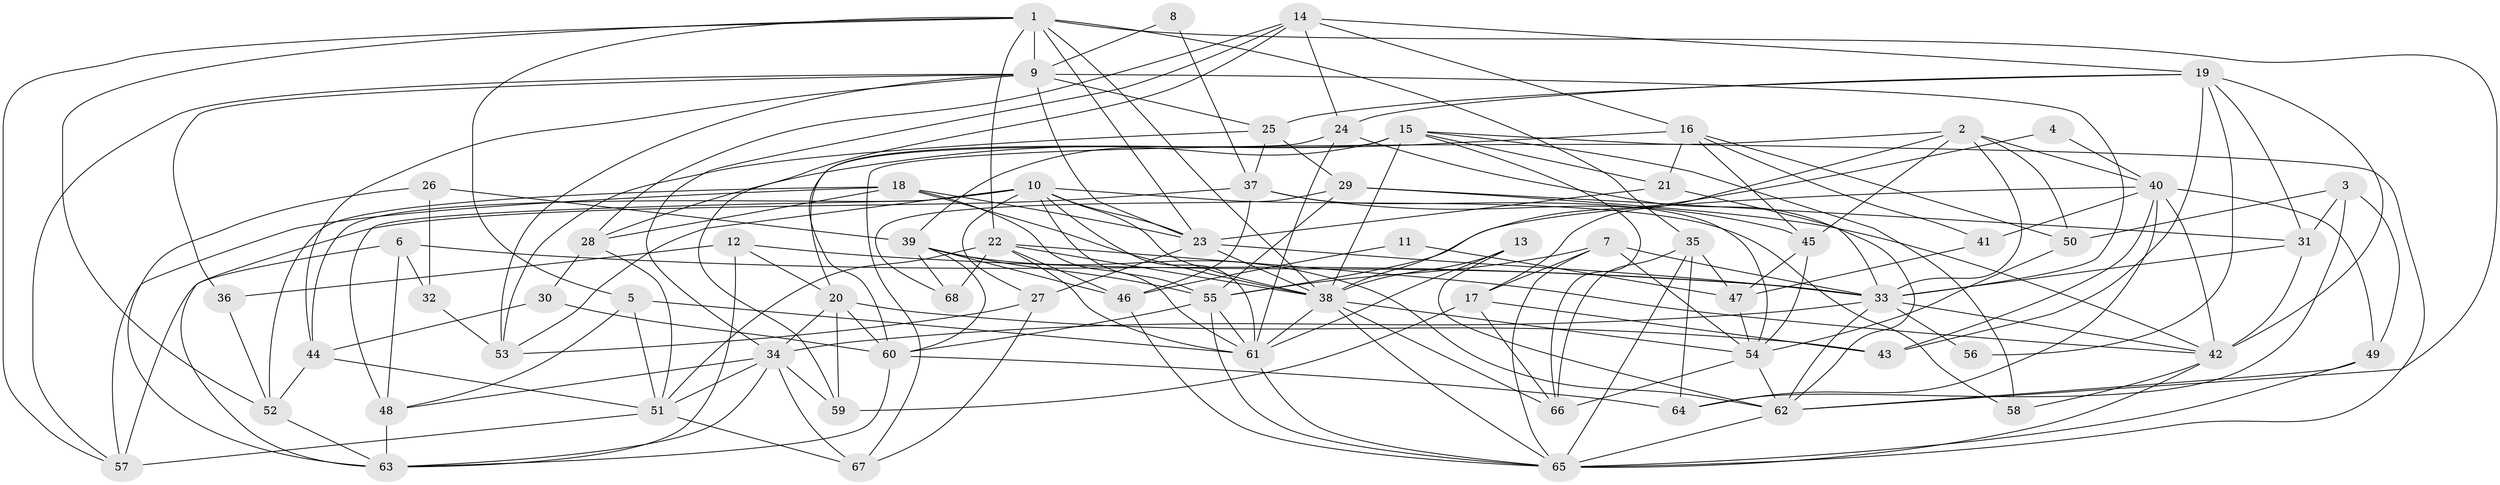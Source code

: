 // original degree distribution, {3: 0.27205882352941174, 4: 0.25, 8: 0.014705882352941176, 6: 0.09558823529411764, 5: 0.18382352941176472, 2: 0.14705882352941177, 7: 0.029411764705882353, 10: 0.007352941176470588}
// Generated by graph-tools (version 1.1) at 2025/37/03/04/25 23:37:02]
// undirected, 68 vertices, 188 edges
graph export_dot {
  node [color=gray90,style=filled];
  1;
  2;
  3;
  4;
  5;
  6;
  7;
  8;
  9;
  10;
  11;
  12;
  13;
  14;
  15;
  16;
  17;
  18;
  19;
  20;
  21;
  22;
  23;
  24;
  25;
  26;
  27;
  28;
  29;
  30;
  31;
  32;
  33;
  34;
  35;
  36;
  37;
  38;
  39;
  40;
  41;
  42;
  43;
  44;
  45;
  46;
  47;
  48;
  49;
  50;
  51;
  52;
  53;
  54;
  55;
  56;
  57;
  58;
  59;
  60;
  61;
  62;
  63;
  64;
  65;
  66;
  67;
  68;
  1 -- 5 [weight=1.0];
  1 -- 9 [weight=1.0];
  1 -- 22 [weight=1.0];
  1 -- 23 [weight=1.0];
  1 -- 35 [weight=1.0];
  1 -- 38 [weight=1.0];
  1 -- 52 [weight=1.0];
  1 -- 57 [weight=1.0];
  1 -- 62 [weight=1.0];
  2 -- 17 [weight=1.0];
  2 -- 33 [weight=1.0];
  2 -- 40 [weight=1.0];
  2 -- 45 [weight=1.0];
  2 -- 50 [weight=1.0];
  2 -- 67 [weight=1.0];
  3 -- 31 [weight=1.0];
  3 -- 49 [weight=1.0];
  3 -- 50 [weight=1.0];
  3 -- 64 [weight=1.0];
  4 -- 38 [weight=1.0];
  4 -- 40 [weight=1.0];
  5 -- 48 [weight=1.0];
  5 -- 51 [weight=1.0];
  5 -- 61 [weight=1.0];
  6 -- 32 [weight=1.0];
  6 -- 33 [weight=1.0];
  6 -- 48 [weight=2.0];
  6 -- 57 [weight=1.0];
  7 -- 17 [weight=1.0];
  7 -- 33 [weight=1.0];
  7 -- 54 [weight=1.0];
  7 -- 55 [weight=1.0];
  7 -- 65 [weight=1.0];
  8 -- 9 [weight=1.0];
  8 -- 37 [weight=1.0];
  9 -- 23 [weight=1.0];
  9 -- 25 [weight=1.0];
  9 -- 33 [weight=1.0];
  9 -- 36 [weight=1.0];
  9 -- 44 [weight=1.0];
  9 -- 53 [weight=1.0];
  9 -- 57 [weight=1.0];
  10 -- 23 [weight=1.0];
  10 -- 27 [weight=1.0];
  10 -- 38 [weight=2.0];
  10 -- 44 [weight=1.0];
  10 -- 48 [weight=1.0];
  10 -- 53 [weight=1.0];
  10 -- 55 [weight=1.0];
  10 -- 58 [weight=1.0];
  10 -- 61 [weight=1.0];
  11 -- 46 [weight=1.0];
  11 -- 47 [weight=1.0];
  12 -- 20 [weight=1.0];
  12 -- 33 [weight=1.0];
  12 -- 36 [weight=1.0];
  12 -- 63 [weight=1.0];
  13 -- 38 [weight=1.0];
  13 -- 61 [weight=1.0];
  13 -- 62 [weight=1.0];
  14 -- 16 [weight=1.0];
  14 -- 19 [weight=1.0];
  14 -- 24 [weight=1.0];
  14 -- 28 [weight=1.0];
  14 -- 34 [weight=1.0];
  14 -- 59 [weight=1.0];
  15 -- 20 [weight=2.0];
  15 -- 21 [weight=1.0];
  15 -- 38 [weight=1.0];
  15 -- 39 [weight=1.0];
  15 -- 58 [weight=1.0];
  15 -- 65 [weight=1.0];
  15 -- 66 [weight=1.0];
  16 -- 21 [weight=1.0];
  16 -- 28 [weight=1.0];
  16 -- 41 [weight=1.0];
  16 -- 45 [weight=1.0];
  16 -- 50 [weight=1.0];
  17 -- 43 [weight=1.0];
  17 -- 59 [weight=1.0];
  17 -- 66 [weight=1.0];
  18 -- 23 [weight=1.0];
  18 -- 28 [weight=1.0];
  18 -- 38 [weight=1.0];
  18 -- 52 [weight=1.0];
  18 -- 57 [weight=1.0];
  18 -- 61 [weight=1.0];
  19 -- 24 [weight=2.0];
  19 -- 25 [weight=1.0];
  19 -- 31 [weight=1.0];
  19 -- 42 [weight=1.0];
  19 -- 43 [weight=2.0];
  19 -- 56 [weight=1.0];
  20 -- 34 [weight=1.0];
  20 -- 43 [weight=1.0];
  20 -- 59 [weight=1.0];
  20 -- 60 [weight=1.0];
  21 -- 23 [weight=1.0];
  21 -- 33 [weight=1.0];
  22 -- 38 [weight=1.0];
  22 -- 42 [weight=1.0];
  22 -- 46 [weight=1.0];
  22 -- 51 [weight=1.0];
  22 -- 61 [weight=1.0];
  22 -- 68 [weight=1.0];
  23 -- 27 [weight=1.0];
  23 -- 33 [weight=1.0];
  23 -- 38 [weight=1.0];
  24 -- 60 [weight=1.0];
  24 -- 61 [weight=1.0];
  24 -- 62 [weight=1.0];
  25 -- 29 [weight=1.0];
  25 -- 37 [weight=1.0];
  25 -- 53 [weight=1.0];
  26 -- 32 [weight=1.0];
  26 -- 39 [weight=2.0];
  26 -- 63 [weight=1.0];
  27 -- 53 [weight=1.0];
  27 -- 67 [weight=1.0];
  28 -- 30 [weight=1.0];
  28 -- 51 [weight=1.0];
  29 -- 31 [weight=1.0];
  29 -- 42 [weight=2.0];
  29 -- 55 [weight=1.0];
  29 -- 68 [weight=1.0];
  30 -- 44 [weight=1.0];
  30 -- 60 [weight=1.0];
  31 -- 33 [weight=1.0];
  31 -- 42 [weight=1.0];
  32 -- 53 [weight=1.0];
  33 -- 34 [weight=1.0];
  33 -- 42 [weight=1.0];
  33 -- 56 [weight=1.0];
  33 -- 62 [weight=1.0];
  34 -- 48 [weight=1.0];
  34 -- 51 [weight=1.0];
  34 -- 59 [weight=1.0];
  34 -- 63 [weight=1.0];
  34 -- 67 [weight=1.0];
  35 -- 47 [weight=1.0];
  35 -- 64 [weight=1.0];
  35 -- 65 [weight=1.0];
  35 -- 66 [weight=1.0];
  36 -- 52 [weight=1.0];
  37 -- 45 [weight=1.0];
  37 -- 46 [weight=1.0];
  37 -- 54 [weight=1.0];
  37 -- 63 [weight=1.0];
  38 -- 54 [weight=1.0];
  38 -- 61 [weight=1.0];
  38 -- 65 [weight=1.0];
  38 -- 66 [weight=2.0];
  39 -- 46 [weight=1.0];
  39 -- 55 [weight=1.0];
  39 -- 60 [weight=2.0];
  39 -- 62 [weight=1.0];
  39 -- 68 [weight=1.0];
  40 -- 41 [weight=1.0];
  40 -- 42 [weight=2.0];
  40 -- 43 [weight=1.0];
  40 -- 49 [weight=1.0];
  40 -- 55 [weight=1.0];
  40 -- 64 [weight=1.0];
  41 -- 47 [weight=1.0];
  42 -- 58 [weight=1.0];
  42 -- 65 [weight=1.0];
  44 -- 51 [weight=1.0];
  44 -- 52 [weight=1.0];
  45 -- 47 [weight=2.0];
  45 -- 54 [weight=1.0];
  46 -- 65 [weight=1.0];
  47 -- 54 [weight=1.0];
  48 -- 63 [weight=1.0];
  49 -- 62 [weight=1.0];
  49 -- 65 [weight=1.0];
  50 -- 54 [weight=1.0];
  51 -- 57 [weight=1.0];
  51 -- 67 [weight=1.0];
  52 -- 63 [weight=1.0];
  54 -- 62 [weight=1.0];
  54 -- 66 [weight=1.0];
  55 -- 60 [weight=1.0];
  55 -- 61 [weight=1.0];
  55 -- 65 [weight=1.0];
  60 -- 63 [weight=1.0];
  60 -- 64 [weight=1.0];
  61 -- 65 [weight=1.0];
  62 -- 65 [weight=1.0];
}
